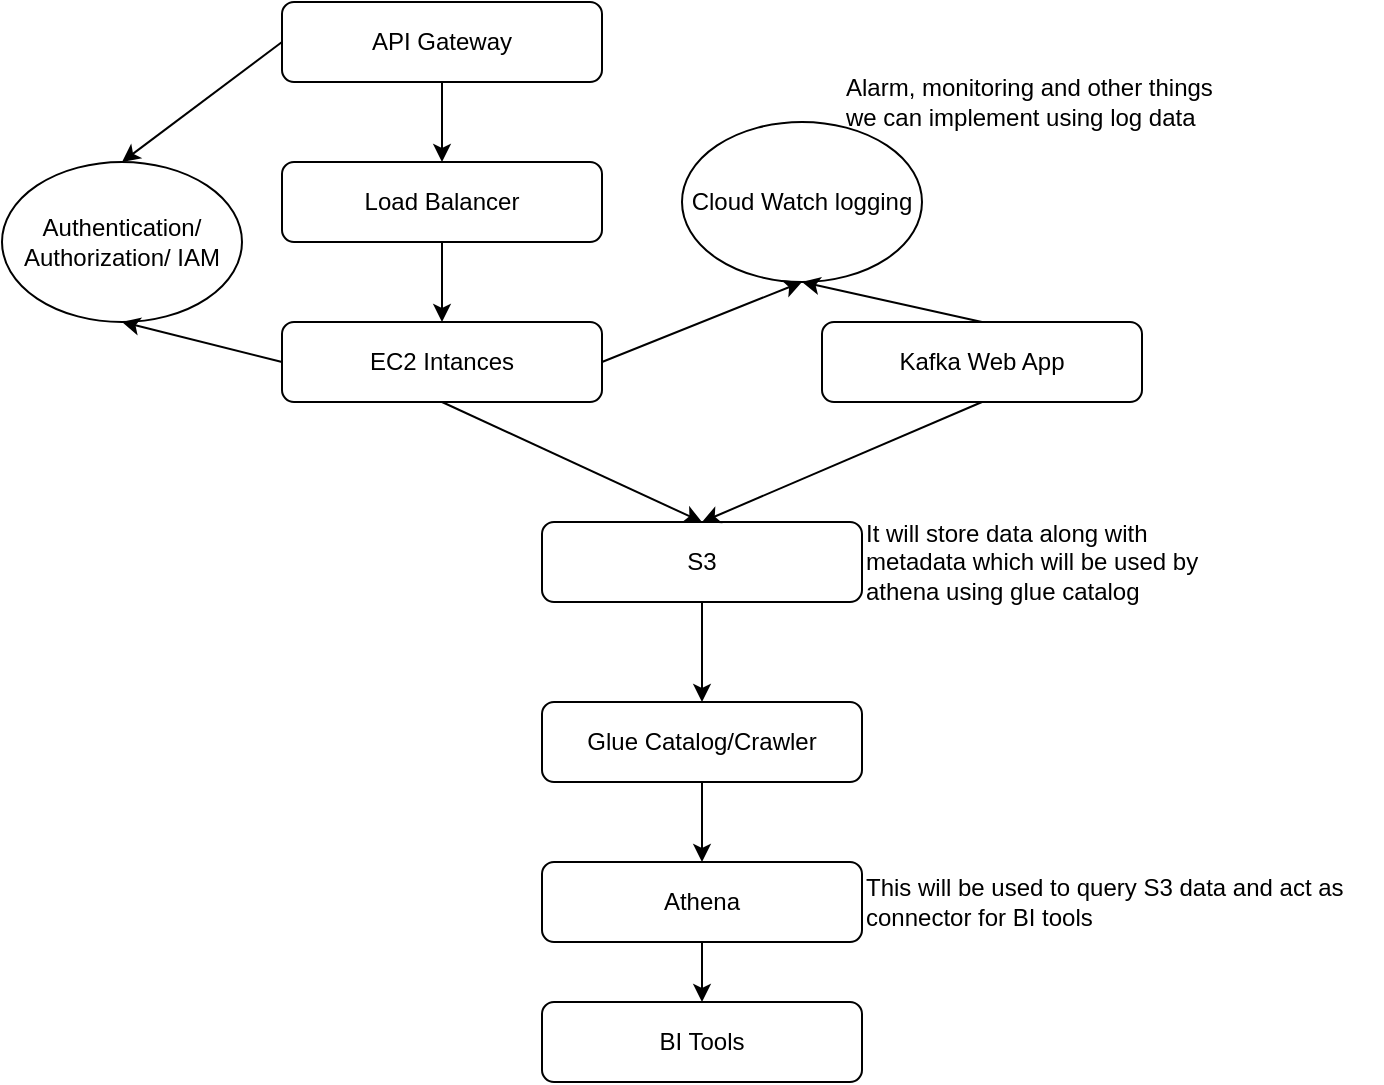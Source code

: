 <mxfile version="20.3.6" type="device"><diagram id="Cg0v2wWO-RGClSE8LhyE" name="Page-1"><mxGraphModel dx="1426" dy="614" grid="1" gridSize="10" guides="1" tooltips="1" connect="1" arrows="1" fold="1" page="1" pageScale="1" pageWidth="850" pageHeight="1100" math="0" shadow="0"><root><mxCell id="0"/><mxCell id="1" parent="0"/><mxCell id="N4IMoy9XSRgaptKzVmNv-2" value="API Gateway" style="rounded=1;whiteSpace=wrap;html=1;" vertex="1" parent="1"><mxGeometry x="200" y="60" width="160" height="40" as="geometry"/></mxCell><mxCell id="N4IMoy9XSRgaptKzVmNv-4" value="Load Balancer" style="rounded=1;whiteSpace=wrap;html=1;" vertex="1" parent="1"><mxGeometry x="200" y="140" width="160" height="40" as="geometry"/></mxCell><mxCell id="N4IMoy9XSRgaptKzVmNv-5" value="EC2 Intances" style="rounded=1;whiteSpace=wrap;html=1;" vertex="1" parent="1"><mxGeometry x="200" y="220" width="160" height="40" as="geometry"/></mxCell><mxCell id="N4IMoy9XSRgaptKzVmNv-6" value="Kafka Web App" style="rounded=1;whiteSpace=wrap;html=1;" vertex="1" parent="1"><mxGeometry x="470" y="220" width="160" height="40" as="geometry"/></mxCell><mxCell id="N4IMoy9XSRgaptKzVmNv-7" value="S3" style="rounded=1;whiteSpace=wrap;html=1;" vertex="1" parent="1"><mxGeometry x="330" y="320" width="160" height="40" as="geometry"/></mxCell><mxCell id="N4IMoy9XSRgaptKzVmNv-8" value="Glue Catalog/Crawler" style="rounded=1;whiteSpace=wrap;html=1;" vertex="1" parent="1"><mxGeometry x="330" y="410" width="160" height="40" as="geometry"/></mxCell><mxCell id="N4IMoy9XSRgaptKzVmNv-9" value="Athena" style="rounded=1;whiteSpace=wrap;html=1;" vertex="1" parent="1"><mxGeometry x="330" y="490" width="160" height="40" as="geometry"/></mxCell><mxCell id="N4IMoy9XSRgaptKzVmNv-10" value="BI Tools" style="rounded=1;whiteSpace=wrap;html=1;" vertex="1" parent="1"><mxGeometry x="330" y="560" width="160" height="40" as="geometry"/></mxCell><mxCell id="N4IMoy9XSRgaptKzVmNv-11" value="" style="endArrow=classic;html=1;rounded=0;exitX=0.5;exitY=1;exitDx=0;exitDy=0;entryX=0.5;entryY=0;entryDx=0;entryDy=0;" edge="1" parent="1" source="N4IMoy9XSRgaptKzVmNv-2" target="N4IMoy9XSRgaptKzVmNv-4"><mxGeometry width="50" height="50" relative="1" as="geometry"><mxPoint x="400" y="370" as="sourcePoint"/><mxPoint x="450" y="320" as="targetPoint"/></mxGeometry></mxCell><mxCell id="N4IMoy9XSRgaptKzVmNv-12" value="" style="endArrow=classic;html=1;rounded=0;exitX=0.5;exitY=1;exitDx=0;exitDy=0;entryX=0.5;entryY=0;entryDx=0;entryDy=0;" edge="1" parent="1" source="N4IMoy9XSRgaptKzVmNv-4" target="N4IMoy9XSRgaptKzVmNv-5"><mxGeometry width="50" height="50" relative="1" as="geometry"><mxPoint x="400" y="370" as="sourcePoint"/><mxPoint x="450" y="320" as="targetPoint"/></mxGeometry></mxCell><mxCell id="N4IMoy9XSRgaptKzVmNv-14" value="" style="endArrow=classic;html=1;rounded=0;exitX=0.5;exitY=1;exitDx=0;exitDy=0;entryX=0.5;entryY=0;entryDx=0;entryDy=0;" edge="1" parent="1" source="N4IMoy9XSRgaptKzVmNv-5" target="N4IMoy9XSRgaptKzVmNv-7"><mxGeometry width="50" height="50" relative="1" as="geometry"><mxPoint x="400" y="370" as="sourcePoint"/><mxPoint x="450" y="320" as="targetPoint"/></mxGeometry></mxCell><mxCell id="N4IMoy9XSRgaptKzVmNv-15" value="" style="endArrow=classic;html=1;rounded=0;exitX=0.5;exitY=1;exitDx=0;exitDy=0;entryX=0.5;entryY=0;entryDx=0;entryDy=0;" edge="1" parent="1" source="N4IMoy9XSRgaptKzVmNv-6" target="N4IMoy9XSRgaptKzVmNv-7"><mxGeometry width="50" height="50" relative="1" as="geometry"><mxPoint x="400" y="370" as="sourcePoint"/><mxPoint x="450" y="320" as="targetPoint"/></mxGeometry></mxCell><mxCell id="N4IMoy9XSRgaptKzVmNv-16" value="" style="endArrow=classic;html=1;rounded=0;exitX=0.5;exitY=1;exitDx=0;exitDy=0;entryX=0.5;entryY=0;entryDx=0;entryDy=0;" edge="1" parent="1" source="N4IMoy9XSRgaptKzVmNv-7" target="N4IMoy9XSRgaptKzVmNv-8"><mxGeometry width="50" height="50" relative="1" as="geometry"><mxPoint x="400" y="370" as="sourcePoint"/><mxPoint x="450" y="320" as="targetPoint"/></mxGeometry></mxCell><mxCell id="N4IMoy9XSRgaptKzVmNv-17" value="" style="endArrow=classic;html=1;rounded=0;exitX=0.5;exitY=1;exitDx=0;exitDy=0;entryX=0.5;entryY=0;entryDx=0;entryDy=0;" edge="1" parent="1" source="N4IMoy9XSRgaptKzVmNv-8" target="N4IMoy9XSRgaptKzVmNv-9"><mxGeometry width="50" height="50" relative="1" as="geometry"><mxPoint x="400" y="370" as="sourcePoint"/><mxPoint x="450" y="320" as="targetPoint"/></mxGeometry></mxCell><mxCell id="N4IMoy9XSRgaptKzVmNv-18" value="" style="endArrow=classic;html=1;rounded=0;exitX=0.5;exitY=1;exitDx=0;exitDy=0;entryX=0.5;entryY=0;entryDx=0;entryDy=0;" edge="1" parent="1" source="N4IMoy9XSRgaptKzVmNv-9" target="N4IMoy9XSRgaptKzVmNv-10"><mxGeometry width="50" height="50" relative="1" as="geometry"><mxPoint x="400" y="370" as="sourcePoint"/><mxPoint x="450" y="320" as="targetPoint"/></mxGeometry></mxCell><mxCell id="N4IMoy9XSRgaptKzVmNv-21" value="Cloud Watch logging" style="ellipse;whiteSpace=wrap;html=1;" vertex="1" parent="1"><mxGeometry x="400" y="120" width="120" height="80" as="geometry"/></mxCell><mxCell id="N4IMoy9XSRgaptKzVmNv-22" value="" style="endArrow=classic;html=1;rounded=0;exitX=1;exitY=0.5;exitDx=0;exitDy=0;entryX=0.5;entryY=1;entryDx=0;entryDy=0;" edge="1" parent="1" source="N4IMoy9XSRgaptKzVmNv-5" target="N4IMoy9XSRgaptKzVmNv-21"><mxGeometry width="50" height="50" relative="1" as="geometry"><mxPoint x="400" y="370" as="sourcePoint"/><mxPoint x="450" y="320" as="targetPoint"/></mxGeometry></mxCell><mxCell id="N4IMoy9XSRgaptKzVmNv-23" value="" style="endArrow=classic;html=1;rounded=0;entryX=0.5;entryY=1;entryDx=0;entryDy=0;exitX=0.5;exitY=0;exitDx=0;exitDy=0;" edge="1" parent="1" source="N4IMoy9XSRgaptKzVmNv-6" target="N4IMoy9XSRgaptKzVmNv-21"><mxGeometry width="50" height="50" relative="1" as="geometry"><mxPoint x="650" y="180" as="sourcePoint"/><mxPoint x="450" y="320" as="targetPoint"/></mxGeometry></mxCell><mxCell id="N4IMoy9XSRgaptKzVmNv-25" value="It will store data along with metadata which will be used by athena using glue catalog" style="text;html=1;strokeColor=none;fillColor=none;align=left;verticalAlign=middle;whiteSpace=wrap;rounded=0;" vertex="1" parent="1"><mxGeometry x="490" y="322.5" width="190" height="35" as="geometry"/></mxCell><mxCell id="N4IMoy9XSRgaptKzVmNv-26" value="Alarm, monitoring and other things we can implement using log data" style="text;html=1;strokeColor=none;fillColor=none;align=left;verticalAlign=middle;whiteSpace=wrap;rounded=0;" vertex="1" parent="1"><mxGeometry x="480" y="100" width="190" height="20" as="geometry"/></mxCell><mxCell id="N4IMoy9XSRgaptKzVmNv-27" value="This will be used to query S3 data and act as connector for BI tools" style="text;html=1;strokeColor=none;fillColor=none;align=left;verticalAlign=middle;whiteSpace=wrap;rounded=0;" vertex="1" parent="1"><mxGeometry x="490" y="490" width="260" height="40" as="geometry"/></mxCell><mxCell id="N4IMoy9XSRgaptKzVmNv-28" value="Authentication/ Authorization/ IAM" style="ellipse;whiteSpace=wrap;html=1;" vertex="1" parent="1"><mxGeometry x="60" y="140" width="120" height="80" as="geometry"/></mxCell><mxCell id="N4IMoy9XSRgaptKzVmNv-29" value="" style="endArrow=classic;html=1;rounded=0;exitX=0;exitY=0.5;exitDx=0;exitDy=0;entryX=0.5;entryY=0;entryDx=0;entryDy=0;" edge="1" parent="1" source="N4IMoy9XSRgaptKzVmNv-2" target="N4IMoy9XSRgaptKzVmNv-28"><mxGeometry width="50" height="50" relative="1" as="geometry"><mxPoint x="400" y="350" as="sourcePoint"/><mxPoint x="450" y="300" as="targetPoint"/></mxGeometry></mxCell><mxCell id="N4IMoy9XSRgaptKzVmNv-30" value="" style="endArrow=classic;html=1;rounded=0;exitX=0;exitY=0.5;exitDx=0;exitDy=0;entryX=0.5;entryY=1;entryDx=0;entryDy=0;" edge="1" parent="1" source="N4IMoy9XSRgaptKzVmNv-5" target="N4IMoy9XSRgaptKzVmNv-28"><mxGeometry width="50" height="50" relative="1" as="geometry"><mxPoint x="400" y="350" as="sourcePoint"/><mxPoint x="450" y="300" as="targetPoint"/></mxGeometry></mxCell></root></mxGraphModel></diagram></mxfile>